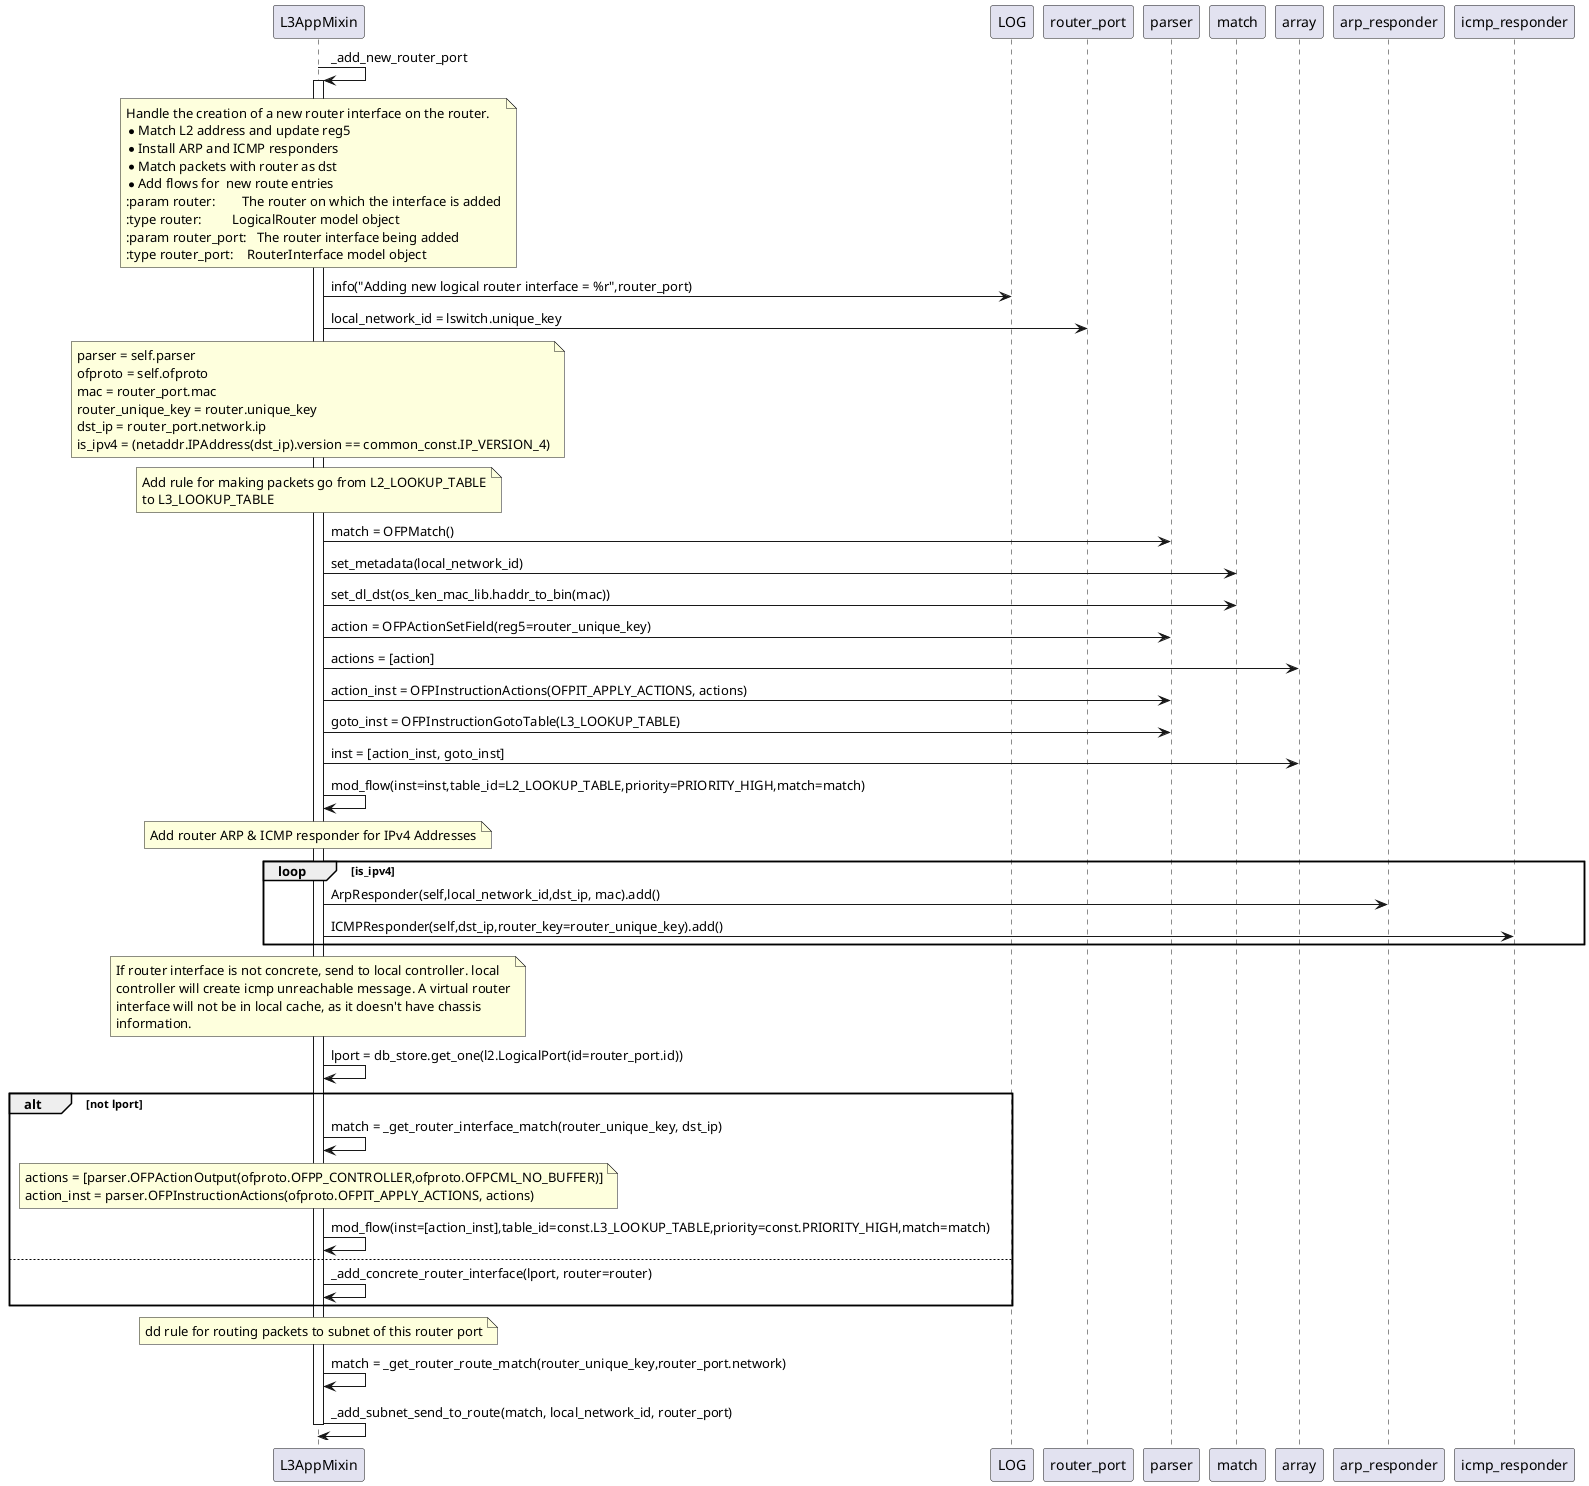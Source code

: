 @startuml add new router port
L3AppMixin->L3AppMixin:_add_new_router_port
activate L3AppMixin
note over L3AppMixin
    Handle the creation of a new router interface on the router.
    * Match L2 address and update reg5
    * Install ARP and ICMP responders
    * Match packets with router as dst
    * Add flows for  new route entries
    :param router:        The router on which the interface is added
    :type router:         LogicalRouter model object
    :param router_port:   The router interface being added
    :type router_port:    RouterInterface model object
end note
L3AppMixin->LOG:info("Adding new logical router interface = %r",router_port)
L3AppMixin->       router_port:local_network_id = lswitch.unique_key
note over L3AppMixin
    parser = self.parser
    ofproto = self.ofproto
    mac = router_port.mac
    router_unique_key = router.unique_key
    dst_ip = router_port.network.ip
    is_ipv4 = (netaddr.IPAddress(dst_ip).version == common_const.IP_VERSION_4)
end note

note over L3AppMixin
    Add rule for making packets go from L2_LOOKUP_TABLE
    to L3_LOOKUP_TABLE
end note
L3AppMixin->parser:match = OFPMatch()
L3AppMixin->match:set_metadata(local_network_id)
L3AppMixin->match:set_dl_dst(os_ken_mac_lib.haddr_to_bin(mac))
L3AppMixin->parser:action = OFPActionSetField(reg5=router_unique_key)
L3AppMixin->array:actions = [action]
L3AppMixin->parser:action_inst = OFPInstructionActions(OFPIT_APPLY_ACTIONS, actions)
L3AppMixin->parser:goto_inst = OFPInstructionGotoTable(L3_LOOKUP_TABLE)
L3AppMixin->array:inst = [action_inst, goto_inst]
L3AppMixin->L3AppMixin:mod_flow(inst=inst,table_id=L2_LOOKUP_TABLE,priority=PRIORITY_HIGH,match=match)

note over L3AppMixin
    Add router ARP & ICMP responder for IPv4 Addresses
end note
loop is_ipv4
    L3AppMixin->arp_responder:ArpResponder(self,local_network_id,dst_ip, mac).add()
    L3AppMixin->icmp_responder:ICMPResponder(self,dst_ip,router_key=router_unique_key).add()
end

note over L3AppMixin
    If router interface is not concrete, send to local controller. local
    controller will create icmp unreachable message. A virtual router
    interface will not be in local cache, as it doesn't have chassis
    information.
end note
L3AppMixin->L3AppMixin:lport = db_store.get_one(l2.LogicalPort(id=router_port.id))
alt not lport
    L3AppMixin->L3AppMixin:match = _get_router_interface_match(router_unique_key, dst_ip)
    note over L3AppMixin
        actions = [parser.OFPActionOutput(ofproto.OFPP_CONTROLLER,ofproto.OFPCML_NO_BUFFER)]
        action_inst = parser.OFPInstructionActions(ofproto.OFPIT_APPLY_ACTIONS, actions)
    end note
    L3AppMixin->L3AppMixin:mod_flow(inst=[action_inst],table_id=const.L3_LOOKUP_TABLE,priority=const.PRIORITY_HIGH,match=match)
else
    L3AppMixin->L3AppMixin:_add_concrete_router_interface(lport, router=router)
end
note over L3AppMixin
    dd rule for routing packets to subnet of this router port
end note
L3AppMixin->L3AppMixin:match = _get_router_route_match(router_unique_key,router_port.network)
L3AppMixin->L3AppMixin:_add_subnet_send_to_route(match, local_network_id, router_port)
deactivate
@enduml